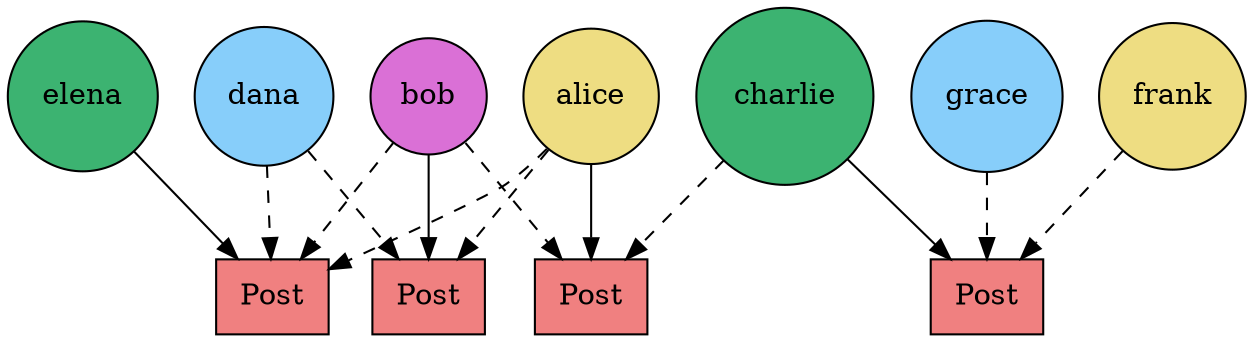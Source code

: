 digraph SocialGraph {
  "alice" [shape=circle, style=filled, fillcolor=lightgoldenrod];
  "bob" [shape=circle, style=filled, fillcolor=orchid];
  "charlie" [shape=circle, style=filled, fillcolor=mediumseagreen];
  "dana" [shape=circle, style=filled, fillcolor=lightskyblue];
  "elena" [shape=circle, style=filled, fillcolor=mediumseagreen];
  "frank" [shape=circle, style=filled, fillcolor=lightgoldenrod];
  "grace" [shape=circle, style=filled, fillcolor=lightskyblue];
  "post_0" [label="Post", shape=box, style=filled, fillcolor=lightcoral];
  "alice" -> "post_0";
  "bob" -> "post_0" [style=dashed];
  "charlie" -> "post_0" [style=dashed];
  "post_1" [label="Post", shape=box, style=filled, fillcolor=lightcoral];
  "bob" -> "post_1";
  "alice" -> "post_1" [style=dashed];
  "dana" -> "post_1" [style=dashed];
  "post_2" [label="Post", shape=box, style=filled, fillcolor=lightcoral];
  "charlie" -> "post_2";
  "frank" -> "post_2" [style=dashed];
  "grace" -> "post_2" [style=dashed];
  "post_3" [label="Post", shape=box, style=filled, fillcolor=lightcoral];
  "elena" -> "post_3";
  "alice" -> "post_3" [style=dashed];
  "bob" -> "post_3" [style=dashed];
  "dana" -> "post_3" [style=dashed];
}
